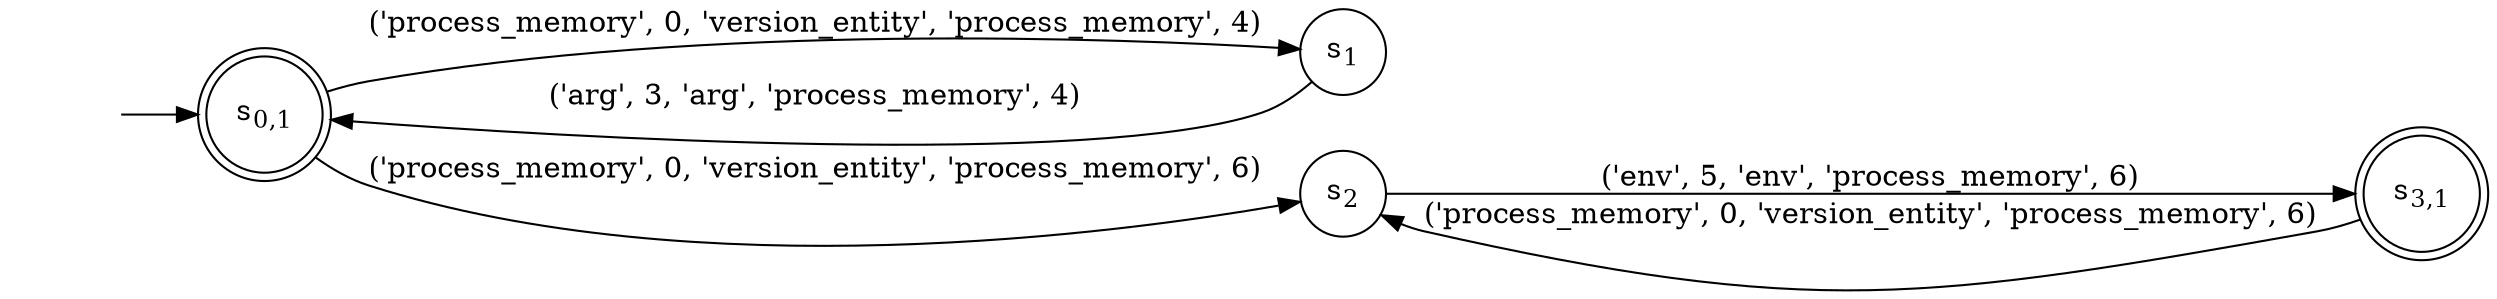 digraph DFA {
    rankdir = LR;
    I [style = invis];
    I -> S0;
    S0 [label = <s<sub>0,1</sub>>, shape = circle, peripheries = 2];
    S1 [label = <s<sub>1</sub>>, shape = circle];
    S1 -> S0 [label = "('arg', 3, 'arg', 'process_memory', 4)"];
    S0 -> S1 [label = "('process_memory', 0, 'version_entity', 'process_memory', 4)"];
    S2 [label = <s<sub>2</sub>>, shape = circle];
    S3 [label = <s<sub>3,1</sub>>, shape = circle, peripheries = 2];
    S3 -> S2 [label = "('process_memory', 0, 'version_entity', 'process_memory', 6)"];
    S2 -> S3 [label = "('env', 5, 'env', 'process_memory', 6)"];
    S0 -> S2 [label = "('process_memory', 0, 'version_entity', 'process_memory', 6)"];
}
